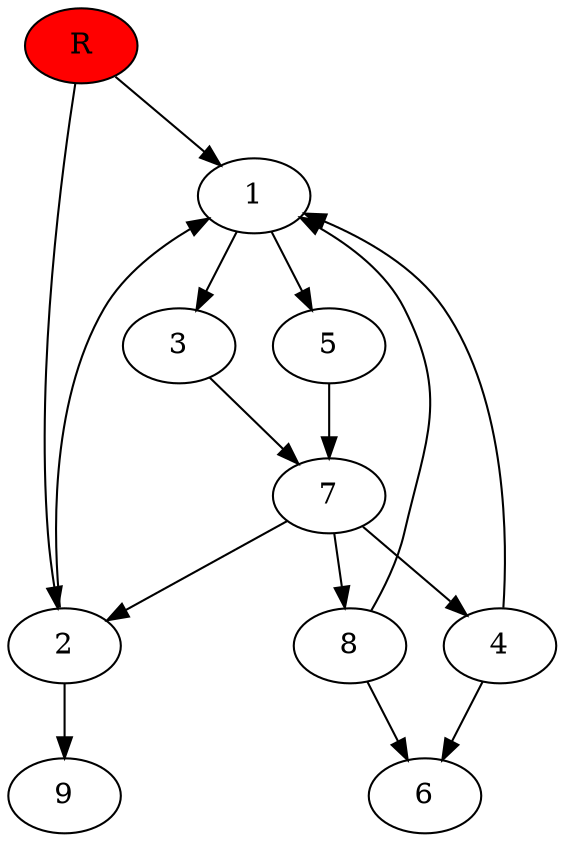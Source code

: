 digraph prb37421 {
	1
	2
	3
	4
	5
	6
	7
	8
	R [fillcolor="#ff0000" style=filled]
	1 -> 3
	1 -> 5
	2 -> 1
	2 -> 9
	3 -> 7
	4 -> 1
	4 -> 6
	5 -> 7
	7 -> 2
	7 -> 4
	7 -> 8
	8 -> 1
	8 -> 6
	R -> 1
	R -> 2
}
